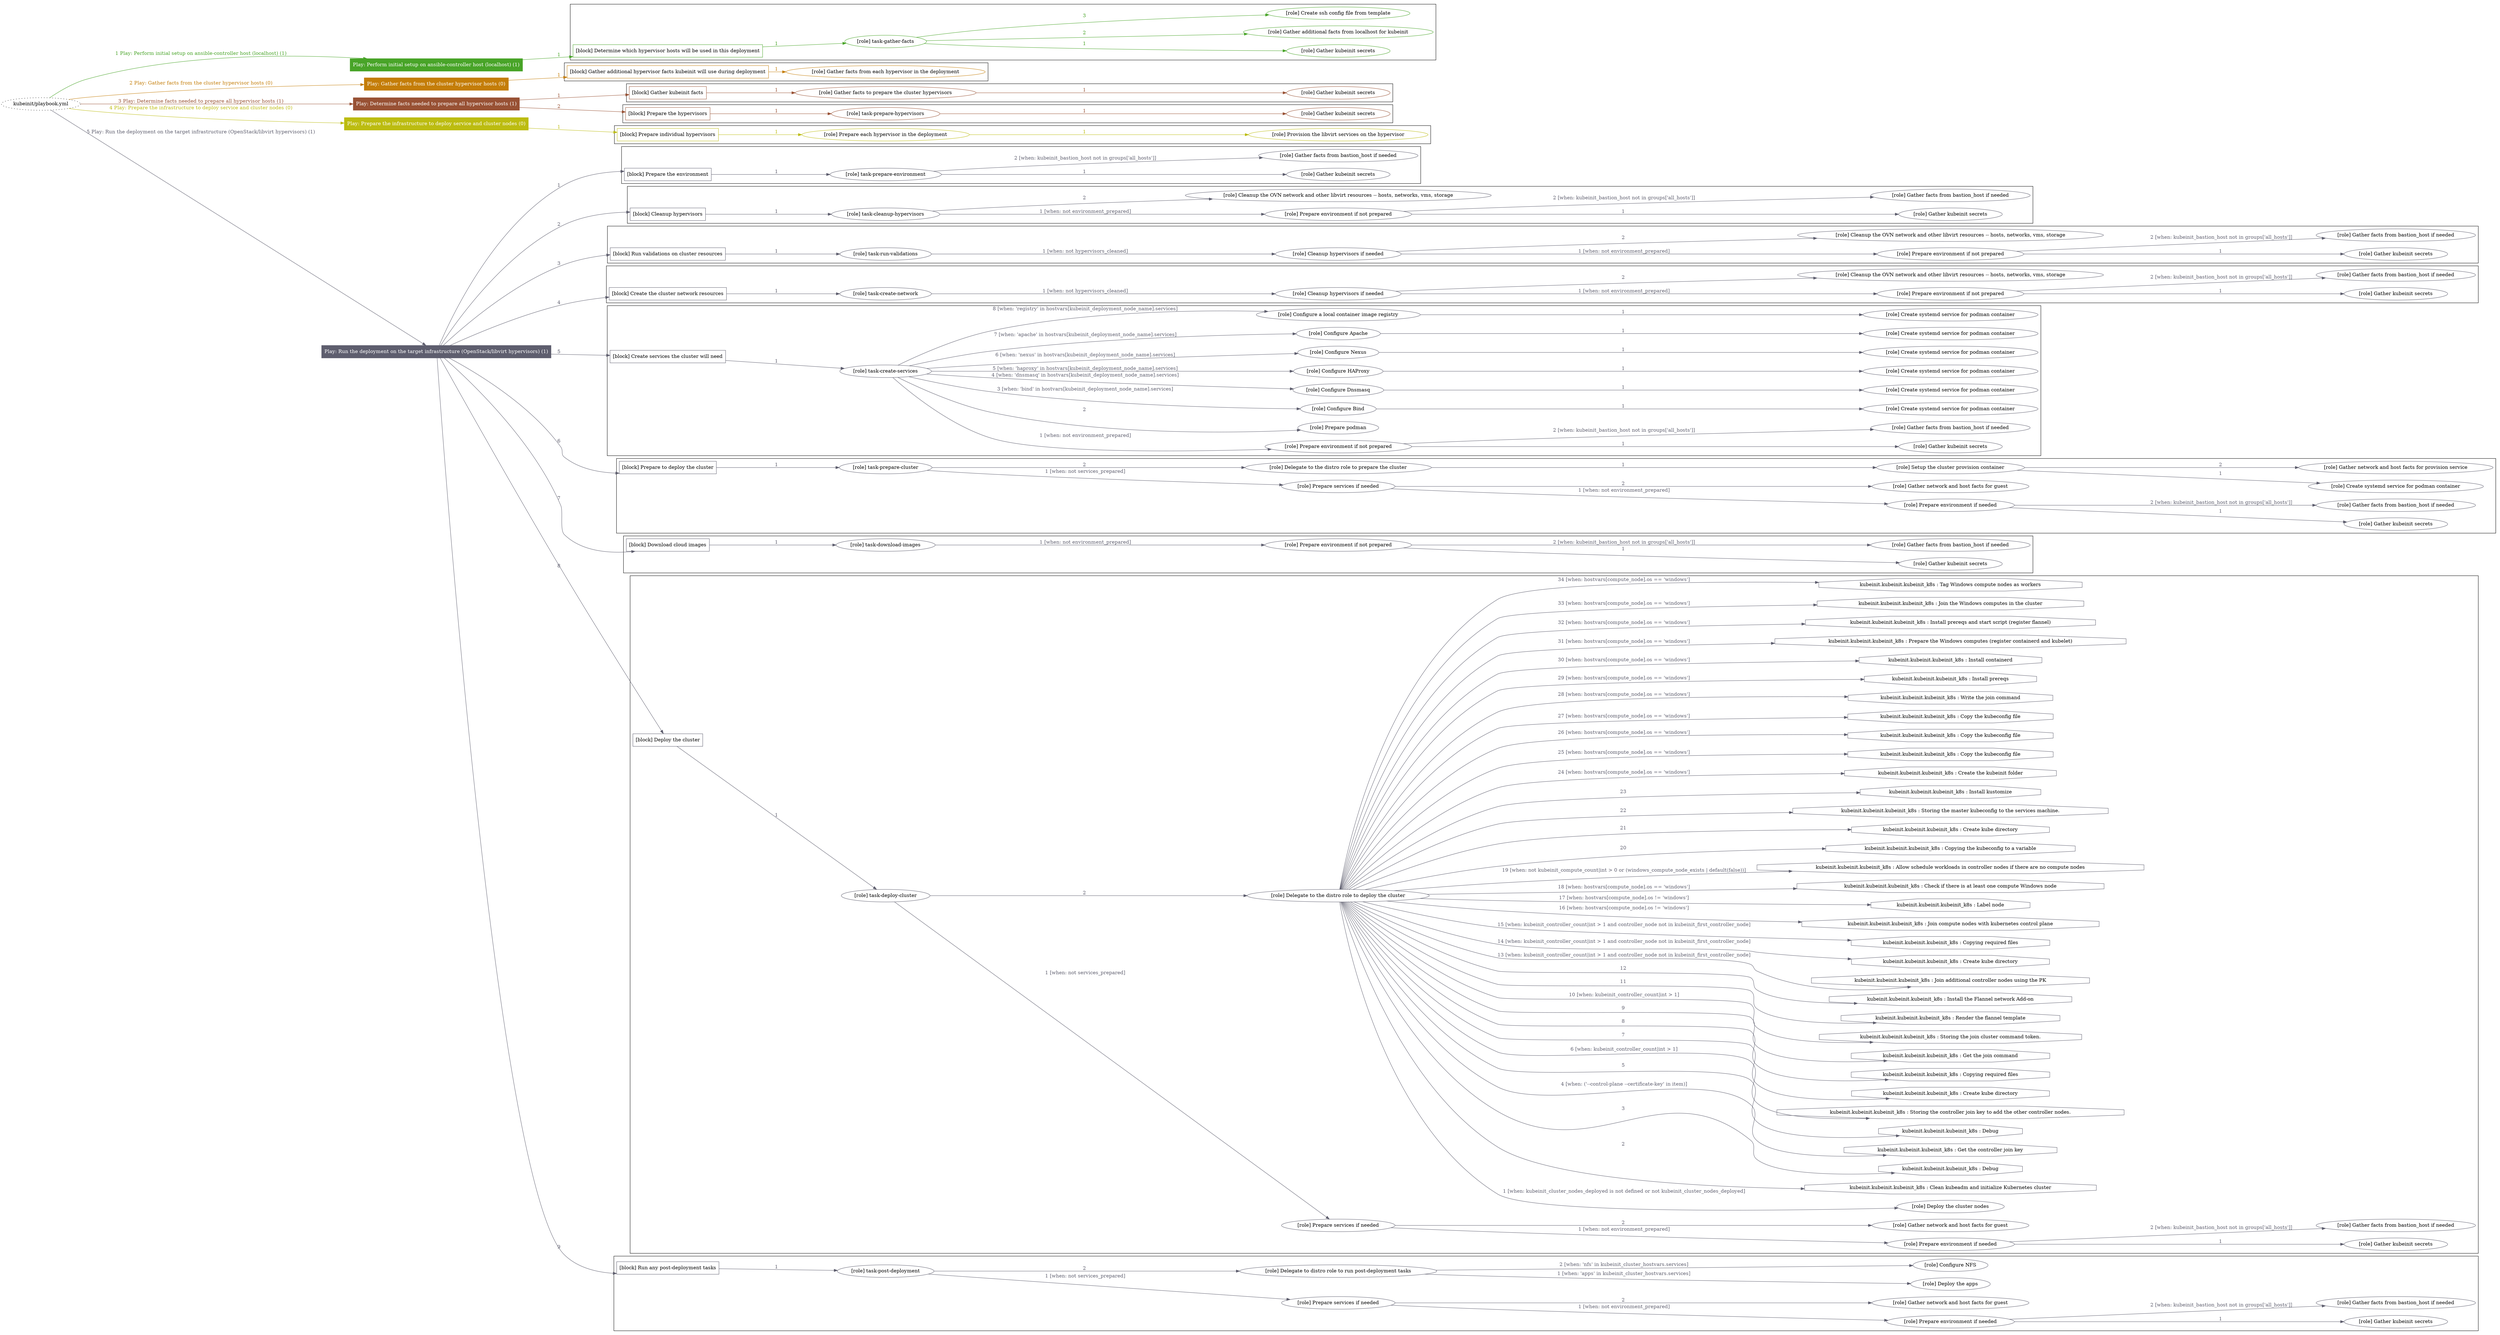 digraph {
	graph [concentrate=true ordering=in rankdir=LR ratio=fill]
	edge [esep=5 sep=10]
	"kubeinit/playbook.yml" [URL="/home/runner/work/kubeinit/kubeinit/kubeinit/playbook.yml" id=playbook_8e2717c2 style=dotted]
	"kubeinit/playbook.yml" -> play_525e0045 [label="1 Play: Perform initial setup on ansible-controller host (localhost) (1)" color="#48a428" fontcolor="#48a428" id=edge_play_525e0045 labeltooltip="1 Play: Perform initial setup on ansible-controller host (localhost) (1)" tooltip="1 Play: Perform initial setup on ansible-controller host (localhost) (1)"]
	subgraph "Play: Perform initial setup on ansible-controller host (localhost) (1)" {
		play_525e0045 [label="Play: Perform initial setup on ansible-controller host (localhost) (1)" URL="/home/runner/work/kubeinit/kubeinit/kubeinit/playbook.yml" color="#48a428" fontcolor="#ffffff" id=play_525e0045 shape=box style=filled tooltip=localhost]
		play_525e0045 -> block_521bede0 [label=1 color="#48a428" fontcolor="#48a428" id=edge_block_521bede0 labeltooltip=1 tooltip=1]
		subgraph cluster_block_521bede0 {
			block_521bede0 [label="[block] Determine which hypervisor hosts will be used in this deployment" URL="/home/runner/work/kubeinit/kubeinit/kubeinit/playbook.yml" color="#48a428" id=block_521bede0 labeltooltip="Determine which hypervisor hosts will be used in this deployment" shape=box tooltip="Determine which hypervisor hosts will be used in this deployment"]
			block_521bede0 -> role_4514aa18 [label="1 " color="#48a428" fontcolor="#48a428" id=edge_role_4514aa18 labeltooltip="1 " tooltip="1 "]
			subgraph "task-gather-facts" {
				role_4514aa18 [label="[role] task-gather-facts" URL="/home/runner/work/kubeinit/kubeinit/kubeinit/playbook.yml" color="#48a428" id=role_4514aa18 tooltip="task-gather-facts"]
				role_4514aa18 -> role_c06fdbfd [label="1 " color="#48a428" fontcolor="#48a428" id=edge_role_c06fdbfd labeltooltip="1 " tooltip="1 "]
				subgraph "Gather kubeinit secrets" {
					role_c06fdbfd [label="[role] Gather kubeinit secrets" URL="/home/runner/.ansible/collections/ansible_collections/kubeinit/kubeinit/roles/kubeinit_prepare/tasks/build_hypervisors_group.yml" color="#48a428" id=role_c06fdbfd tooltip="Gather kubeinit secrets"]
				}
				role_4514aa18 -> role_1a06b184 [label="2 " color="#48a428" fontcolor="#48a428" id=edge_role_1a06b184 labeltooltip="2 " tooltip="2 "]
				subgraph "Gather additional facts from localhost for kubeinit" {
					role_1a06b184 [label="[role] Gather additional facts from localhost for kubeinit" URL="/home/runner/.ansible/collections/ansible_collections/kubeinit/kubeinit/roles/kubeinit_prepare/tasks/build_hypervisors_group.yml" color="#48a428" id=role_1a06b184 tooltip="Gather additional facts from localhost for kubeinit"]
				}
				role_4514aa18 -> role_e16dc486 [label="3 " color="#48a428" fontcolor="#48a428" id=edge_role_e16dc486 labeltooltip="3 " tooltip="3 "]
				subgraph "Create ssh config file from template" {
					role_e16dc486 [label="[role] Create ssh config file from template" URL="/home/runner/.ansible/collections/ansible_collections/kubeinit/kubeinit/roles/kubeinit_prepare/tasks/build_hypervisors_group.yml" color="#48a428" id=role_e16dc486 tooltip="Create ssh config file from template"]
				}
			}
		}
	}
	"kubeinit/playbook.yml" -> play_81fccaa6 [label="2 Play: Gather facts from the cluster hypervisor hosts (0)" color="#c47d08" fontcolor="#c47d08" id=edge_play_81fccaa6 labeltooltip="2 Play: Gather facts from the cluster hypervisor hosts (0)" tooltip="2 Play: Gather facts from the cluster hypervisor hosts (0)"]
	subgraph "Play: Gather facts from the cluster hypervisor hosts (0)" {
		play_81fccaa6 [label="Play: Gather facts from the cluster hypervisor hosts (0)" URL="/home/runner/work/kubeinit/kubeinit/kubeinit/playbook.yml" color="#c47d08" fontcolor="#ffffff" id=play_81fccaa6 shape=box style=filled tooltip="Play: Gather facts from the cluster hypervisor hosts (0)"]
		play_81fccaa6 -> block_7547cf04 [label=1 color="#c47d08" fontcolor="#c47d08" id=edge_block_7547cf04 labeltooltip=1 tooltip=1]
		subgraph cluster_block_7547cf04 {
			block_7547cf04 [label="[block] Gather additional hypervisor facts kubeinit will use during deployment" URL="/home/runner/work/kubeinit/kubeinit/kubeinit/playbook.yml" color="#c47d08" id=block_7547cf04 labeltooltip="Gather additional hypervisor facts kubeinit will use during deployment" shape=box tooltip="Gather additional hypervisor facts kubeinit will use during deployment"]
			block_7547cf04 -> role_425e97d7 [label="1 " color="#c47d08" fontcolor="#c47d08" id=edge_role_425e97d7 labeltooltip="1 " tooltip="1 "]
			subgraph "Gather facts from each hypervisor in the deployment" {
				role_425e97d7 [label="[role] Gather facts from each hypervisor in the deployment" URL="/home/runner/work/kubeinit/kubeinit/kubeinit/playbook.yml" color="#c47d08" id=role_425e97d7 tooltip="Gather facts from each hypervisor in the deployment"]
			}
		}
	}
	"kubeinit/playbook.yml" -> play_6a627fd0 [label="3 Play: Determine facts needed to prepare all hypervisor hosts (1)" color="#985134" fontcolor="#985134" id=edge_play_6a627fd0 labeltooltip="3 Play: Determine facts needed to prepare all hypervisor hosts (1)" tooltip="3 Play: Determine facts needed to prepare all hypervisor hosts (1)"]
	subgraph "Play: Determine facts needed to prepare all hypervisor hosts (1)" {
		play_6a627fd0 [label="Play: Determine facts needed to prepare all hypervisor hosts (1)" URL="/home/runner/work/kubeinit/kubeinit/kubeinit/playbook.yml" color="#985134" fontcolor="#ffffff" id=play_6a627fd0 shape=box style=filled tooltip=localhost]
		play_6a627fd0 -> block_249e7d77 [label=1 color="#985134" fontcolor="#985134" id=edge_block_249e7d77 labeltooltip=1 tooltip=1]
		subgraph cluster_block_249e7d77 {
			block_249e7d77 [label="[block] Gather kubeinit facts" URL="/home/runner/work/kubeinit/kubeinit/kubeinit/playbook.yml" color="#985134" id=block_249e7d77 labeltooltip="Gather kubeinit facts" shape=box tooltip="Gather kubeinit facts"]
			block_249e7d77 -> role_9074062e [label="1 " color="#985134" fontcolor="#985134" id=edge_role_9074062e labeltooltip="1 " tooltip="1 "]
			subgraph "Gather facts to prepare the cluster hypervisors" {
				role_9074062e [label="[role] Gather facts to prepare the cluster hypervisors" URL="/home/runner/work/kubeinit/kubeinit/kubeinit/playbook.yml" color="#985134" id=role_9074062e tooltip="Gather facts to prepare the cluster hypervisors"]
				role_9074062e -> role_a7009702 [label="1 " color="#985134" fontcolor="#985134" id=edge_role_a7009702 labeltooltip="1 " tooltip="1 "]
				subgraph "Gather kubeinit secrets" {
					role_a7009702 [label="[role] Gather kubeinit secrets" URL="/home/runner/.ansible/collections/ansible_collections/kubeinit/kubeinit/roles/kubeinit_prepare/tasks/gather_kubeinit_facts.yml" color="#985134" id=role_a7009702 tooltip="Gather kubeinit secrets"]
				}
			}
		}
		play_6a627fd0 -> block_2eb24614 [label=2 color="#985134" fontcolor="#985134" id=edge_block_2eb24614 labeltooltip=2 tooltip=2]
		subgraph cluster_block_2eb24614 {
			block_2eb24614 [label="[block] Prepare the hypervisors" URL="/home/runner/work/kubeinit/kubeinit/kubeinit/playbook.yml" color="#985134" id=block_2eb24614 labeltooltip="Prepare the hypervisors" shape=box tooltip="Prepare the hypervisors"]
			block_2eb24614 -> role_6bdad730 [label="1 " color="#985134" fontcolor="#985134" id=edge_role_6bdad730 labeltooltip="1 " tooltip="1 "]
			subgraph "task-prepare-hypervisors" {
				role_6bdad730 [label="[role] task-prepare-hypervisors" URL="/home/runner/work/kubeinit/kubeinit/kubeinit/playbook.yml" color="#985134" id=role_6bdad730 tooltip="task-prepare-hypervisors"]
				role_6bdad730 -> role_44675d79 [label="1 " color="#985134" fontcolor="#985134" id=edge_role_44675d79 labeltooltip="1 " tooltip="1 "]
				subgraph "Gather kubeinit secrets" {
					role_44675d79 [label="[role] Gather kubeinit secrets" URL="/home/runner/.ansible/collections/ansible_collections/kubeinit/kubeinit/roles/kubeinit_prepare/tasks/gather_kubeinit_facts.yml" color="#985134" id=role_44675d79 tooltip="Gather kubeinit secrets"]
				}
			}
		}
	}
	"kubeinit/playbook.yml" -> play_b2914c17 [label="4 Play: Prepare the infrastructure to deploy service and cluster nodes (0)" color="#bcbc10" fontcolor="#bcbc10" id=edge_play_b2914c17 labeltooltip="4 Play: Prepare the infrastructure to deploy service and cluster nodes (0)" tooltip="4 Play: Prepare the infrastructure to deploy service and cluster nodes (0)"]
	subgraph "Play: Prepare the infrastructure to deploy service and cluster nodes (0)" {
		play_b2914c17 [label="Play: Prepare the infrastructure to deploy service and cluster nodes (0)" URL="/home/runner/work/kubeinit/kubeinit/kubeinit/playbook.yml" color="#bcbc10" fontcolor="#ffffff" id=play_b2914c17 shape=box style=filled tooltip="Play: Prepare the infrastructure to deploy service and cluster nodes (0)"]
		play_b2914c17 -> block_6d05343a [label=1 color="#bcbc10" fontcolor="#bcbc10" id=edge_block_6d05343a labeltooltip=1 tooltip=1]
		subgraph cluster_block_6d05343a {
			block_6d05343a [label="[block] Prepare individual hypervisors" URL="/home/runner/work/kubeinit/kubeinit/kubeinit/playbook.yml" color="#bcbc10" id=block_6d05343a labeltooltip="Prepare individual hypervisors" shape=box tooltip="Prepare individual hypervisors"]
			block_6d05343a -> role_ad5ce3fe [label="1 " color="#bcbc10" fontcolor="#bcbc10" id=edge_role_ad5ce3fe labeltooltip="1 " tooltip="1 "]
			subgraph "Prepare each hypervisor in the deployment" {
				role_ad5ce3fe [label="[role] Prepare each hypervisor in the deployment" URL="/home/runner/work/kubeinit/kubeinit/kubeinit/playbook.yml" color="#bcbc10" id=role_ad5ce3fe tooltip="Prepare each hypervisor in the deployment"]
				role_ad5ce3fe -> role_684eac1a [label="1 " color="#bcbc10" fontcolor="#bcbc10" id=edge_role_684eac1a labeltooltip="1 " tooltip="1 "]
				subgraph "Provision the libvirt services on the hypervisor" {
					role_684eac1a [label="[role] Provision the libvirt services on the hypervisor" URL="/home/runner/.ansible/collections/ansible_collections/kubeinit/kubeinit/roles/kubeinit_prepare/tasks/prepare_hypervisor.yml" color="#bcbc10" id=role_684eac1a tooltip="Provision the libvirt services on the hypervisor"]
				}
			}
		}
	}
	"kubeinit/playbook.yml" -> play_4470c548 [label="5 Play: Run the deployment on the target infrastructure (OpenStack/libvirt hypervisors) (1)" color="#5e5e6e" fontcolor="#5e5e6e" id=edge_play_4470c548 labeltooltip="5 Play: Run the deployment on the target infrastructure (OpenStack/libvirt hypervisors) (1)" tooltip="5 Play: Run the deployment on the target infrastructure (OpenStack/libvirt hypervisors) (1)"]
	subgraph "Play: Run the deployment on the target infrastructure (OpenStack/libvirt hypervisors) (1)" {
		play_4470c548 [label="Play: Run the deployment on the target infrastructure (OpenStack/libvirt hypervisors) (1)" URL="/home/runner/work/kubeinit/kubeinit/kubeinit/playbook.yml" color="#5e5e6e" fontcolor="#ffffff" id=play_4470c548 shape=box style=filled tooltip=localhost]
		play_4470c548 -> block_48fe73a7 [label=1 color="#5e5e6e" fontcolor="#5e5e6e" id=edge_block_48fe73a7 labeltooltip=1 tooltip=1]
		subgraph cluster_block_48fe73a7 {
			block_48fe73a7 [label="[block] Prepare the environment" URL="/home/runner/work/kubeinit/kubeinit/kubeinit/playbook.yml" color="#5e5e6e" id=block_48fe73a7 labeltooltip="Prepare the environment" shape=box tooltip="Prepare the environment"]
			block_48fe73a7 -> role_00327945 [label="1 " color="#5e5e6e" fontcolor="#5e5e6e" id=edge_role_00327945 labeltooltip="1 " tooltip="1 "]
			subgraph "task-prepare-environment" {
				role_00327945 [label="[role] task-prepare-environment" URL="/home/runner/work/kubeinit/kubeinit/kubeinit/playbook.yml" color="#5e5e6e" id=role_00327945 tooltip="task-prepare-environment"]
				role_00327945 -> role_adddc3ca [label="1 " color="#5e5e6e" fontcolor="#5e5e6e" id=edge_role_adddc3ca labeltooltip="1 " tooltip="1 "]
				subgraph "Gather kubeinit secrets" {
					role_adddc3ca [label="[role] Gather kubeinit secrets" URL="/home/runner/.ansible/collections/ansible_collections/kubeinit/kubeinit/roles/kubeinit_prepare/tasks/gather_kubeinit_facts.yml" color="#5e5e6e" id=role_adddc3ca tooltip="Gather kubeinit secrets"]
				}
				role_00327945 -> role_7b3d3d52 [label="2 [when: kubeinit_bastion_host not in groups['all_hosts']]" color="#5e5e6e" fontcolor="#5e5e6e" id=edge_role_7b3d3d52 labeltooltip="2 [when: kubeinit_bastion_host not in groups['all_hosts']]" tooltip="2 [when: kubeinit_bastion_host not in groups['all_hosts']]"]
				subgraph "Gather facts from bastion_host if needed" {
					role_7b3d3d52 [label="[role] Gather facts from bastion_host if needed" URL="/home/runner/.ansible/collections/ansible_collections/kubeinit/kubeinit/roles/kubeinit_prepare/tasks/main.yml" color="#5e5e6e" id=role_7b3d3d52 tooltip="Gather facts from bastion_host if needed"]
				}
			}
		}
		play_4470c548 -> block_efe71b59 [label=2 color="#5e5e6e" fontcolor="#5e5e6e" id=edge_block_efe71b59 labeltooltip=2 tooltip=2]
		subgraph cluster_block_efe71b59 {
			block_efe71b59 [label="[block] Cleanup hypervisors" URL="/home/runner/work/kubeinit/kubeinit/kubeinit/playbook.yml" color="#5e5e6e" id=block_efe71b59 labeltooltip="Cleanup hypervisors" shape=box tooltip="Cleanup hypervisors"]
			block_efe71b59 -> role_228e6900 [label="1 " color="#5e5e6e" fontcolor="#5e5e6e" id=edge_role_228e6900 labeltooltip="1 " tooltip="1 "]
			subgraph "task-cleanup-hypervisors" {
				role_228e6900 [label="[role] task-cleanup-hypervisors" URL="/home/runner/work/kubeinit/kubeinit/kubeinit/playbook.yml" color="#5e5e6e" id=role_228e6900 tooltip="task-cleanup-hypervisors"]
				role_228e6900 -> role_4682e8ec [label="1 [when: not environment_prepared]" color="#5e5e6e" fontcolor="#5e5e6e" id=edge_role_4682e8ec labeltooltip="1 [when: not environment_prepared]" tooltip="1 [when: not environment_prepared]"]
				subgraph "Prepare environment if not prepared" {
					role_4682e8ec [label="[role] Prepare environment if not prepared" URL="/home/runner/.ansible/collections/ansible_collections/kubeinit/kubeinit/roles/kubeinit_libvirt/tasks/cleanup_hypervisors.yml" color="#5e5e6e" id=role_4682e8ec tooltip="Prepare environment if not prepared"]
					role_4682e8ec -> role_1fb27832 [label="1 " color="#5e5e6e" fontcolor="#5e5e6e" id=edge_role_1fb27832 labeltooltip="1 " tooltip="1 "]
					subgraph "Gather kubeinit secrets" {
						role_1fb27832 [label="[role] Gather kubeinit secrets" URL="/home/runner/.ansible/collections/ansible_collections/kubeinit/kubeinit/roles/kubeinit_prepare/tasks/gather_kubeinit_facts.yml" color="#5e5e6e" id=role_1fb27832 tooltip="Gather kubeinit secrets"]
					}
					role_4682e8ec -> role_14c77337 [label="2 [when: kubeinit_bastion_host not in groups['all_hosts']]" color="#5e5e6e" fontcolor="#5e5e6e" id=edge_role_14c77337 labeltooltip="2 [when: kubeinit_bastion_host not in groups['all_hosts']]" tooltip="2 [when: kubeinit_bastion_host not in groups['all_hosts']]"]
					subgraph "Gather facts from bastion_host if needed" {
						role_14c77337 [label="[role] Gather facts from bastion_host if needed" URL="/home/runner/.ansible/collections/ansible_collections/kubeinit/kubeinit/roles/kubeinit_prepare/tasks/main.yml" color="#5e5e6e" id=role_14c77337 tooltip="Gather facts from bastion_host if needed"]
					}
				}
				role_228e6900 -> role_c208493e [label="2 " color="#5e5e6e" fontcolor="#5e5e6e" id=edge_role_c208493e labeltooltip="2 " tooltip="2 "]
				subgraph "Cleanup the OVN network and other libvirt resources -- hosts, networks, vms, storage" {
					role_c208493e [label="[role] Cleanup the OVN network and other libvirt resources -- hosts, networks, vms, storage" URL="/home/runner/.ansible/collections/ansible_collections/kubeinit/kubeinit/roles/kubeinit_libvirt/tasks/cleanup_hypervisors.yml" color="#5e5e6e" id=role_c208493e tooltip="Cleanup the OVN network and other libvirt resources -- hosts, networks, vms, storage"]
				}
			}
		}
		play_4470c548 -> block_91b935d6 [label=3 color="#5e5e6e" fontcolor="#5e5e6e" id=edge_block_91b935d6 labeltooltip=3 tooltip=3]
		subgraph cluster_block_91b935d6 {
			block_91b935d6 [label="[block] Run validations on cluster resources" URL="/home/runner/work/kubeinit/kubeinit/kubeinit/playbook.yml" color="#5e5e6e" id=block_91b935d6 labeltooltip="Run validations on cluster resources" shape=box tooltip="Run validations on cluster resources"]
			block_91b935d6 -> role_32568a66 [label="1 " color="#5e5e6e" fontcolor="#5e5e6e" id=edge_role_32568a66 labeltooltip="1 " tooltip="1 "]
			subgraph "task-run-validations" {
				role_32568a66 [label="[role] task-run-validations" URL="/home/runner/work/kubeinit/kubeinit/kubeinit/playbook.yml" color="#5e5e6e" id=role_32568a66 tooltip="task-run-validations"]
				role_32568a66 -> role_273291f9 [label="1 [when: not hypervisors_cleaned]" color="#5e5e6e" fontcolor="#5e5e6e" id=edge_role_273291f9 labeltooltip="1 [when: not hypervisors_cleaned]" tooltip="1 [when: not hypervisors_cleaned]"]
				subgraph "Cleanup hypervisors if needed" {
					role_273291f9 [label="[role] Cleanup hypervisors if needed" URL="/home/runner/.ansible/collections/ansible_collections/kubeinit/kubeinit/roles/kubeinit_validations/tasks/main.yml" color="#5e5e6e" id=role_273291f9 tooltip="Cleanup hypervisors if needed"]
					role_273291f9 -> role_6731cbdb [label="1 [when: not environment_prepared]" color="#5e5e6e" fontcolor="#5e5e6e" id=edge_role_6731cbdb labeltooltip="1 [when: not environment_prepared]" tooltip="1 [when: not environment_prepared]"]
					subgraph "Prepare environment if not prepared" {
						role_6731cbdb [label="[role] Prepare environment if not prepared" URL="/home/runner/.ansible/collections/ansible_collections/kubeinit/kubeinit/roles/kubeinit_libvirt/tasks/cleanup_hypervisors.yml" color="#5e5e6e" id=role_6731cbdb tooltip="Prepare environment if not prepared"]
						role_6731cbdb -> role_244a9c5b [label="1 " color="#5e5e6e" fontcolor="#5e5e6e" id=edge_role_244a9c5b labeltooltip="1 " tooltip="1 "]
						subgraph "Gather kubeinit secrets" {
							role_244a9c5b [label="[role] Gather kubeinit secrets" URL="/home/runner/.ansible/collections/ansible_collections/kubeinit/kubeinit/roles/kubeinit_prepare/tasks/gather_kubeinit_facts.yml" color="#5e5e6e" id=role_244a9c5b tooltip="Gather kubeinit secrets"]
						}
						role_6731cbdb -> role_6bac71a7 [label="2 [when: kubeinit_bastion_host not in groups['all_hosts']]" color="#5e5e6e" fontcolor="#5e5e6e" id=edge_role_6bac71a7 labeltooltip="2 [when: kubeinit_bastion_host not in groups['all_hosts']]" tooltip="2 [when: kubeinit_bastion_host not in groups['all_hosts']]"]
						subgraph "Gather facts from bastion_host if needed" {
							role_6bac71a7 [label="[role] Gather facts from bastion_host if needed" URL="/home/runner/.ansible/collections/ansible_collections/kubeinit/kubeinit/roles/kubeinit_prepare/tasks/main.yml" color="#5e5e6e" id=role_6bac71a7 tooltip="Gather facts from bastion_host if needed"]
						}
					}
					role_273291f9 -> role_403bb93c [label="2 " color="#5e5e6e" fontcolor="#5e5e6e" id=edge_role_403bb93c labeltooltip="2 " tooltip="2 "]
					subgraph "Cleanup the OVN network and other libvirt resources -- hosts, networks, vms, storage" {
						role_403bb93c [label="[role] Cleanup the OVN network and other libvirt resources -- hosts, networks, vms, storage" URL="/home/runner/.ansible/collections/ansible_collections/kubeinit/kubeinit/roles/kubeinit_libvirt/tasks/cleanup_hypervisors.yml" color="#5e5e6e" id=role_403bb93c tooltip="Cleanup the OVN network and other libvirt resources -- hosts, networks, vms, storage"]
					}
				}
			}
		}
		play_4470c548 -> block_70908e75 [label=4 color="#5e5e6e" fontcolor="#5e5e6e" id=edge_block_70908e75 labeltooltip=4 tooltip=4]
		subgraph cluster_block_70908e75 {
			block_70908e75 [label="[block] Create the cluster network resources" URL="/home/runner/work/kubeinit/kubeinit/kubeinit/playbook.yml" color="#5e5e6e" id=block_70908e75 labeltooltip="Create the cluster network resources" shape=box tooltip="Create the cluster network resources"]
			block_70908e75 -> role_f4c4105b [label="1 " color="#5e5e6e" fontcolor="#5e5e6e" id=edge_role_f4c4105b labeltooltip="1 " tooltip="1 "]
			subgraph "task-create-network" {
				role_f4c4105b [label="[role] task-create-network" URL="/home/runner/work/kubeinit/kubeinit/kubeinit/playbook.yml" color="#5e5e6e" id=role_f4c4105b tooltip="task-create-network"]
				role_f4c4105b -> role_e27a42ae [label="1 [when: not hypervisors_cleaned]" color="#5e5e6e" fontcolor="#5e5e6e" id=edge_role_e27a42ae labeltooltip="1 [when: not hypervisors_cleaned]" tooltip="1 [when: not hypervisors_cleaned]"]
				subgraph "Cleanup hypervisors if needed" {
					role_e27a42ae [label="[role] Cleanup hypervisors if needed" URL="/home/runner/.ansible/collections/ansible_collections/kubeinit/kubeinit/roles/kubeinit_libvirt/tasks/create_network.yml" color="#5e5e6e" id=role_e27a42ae tooltip="Cleanup hypervisors if needed"]
					role_e27a42ae -> role_9f397465 [label="1 [when: not environment_prepared]" color="#5e5e6e" fontcolor="#5e5e6e" id=edge_role_9f397465 labeltooltip="1 [when: not environment_prepared]" tooltip="1 [when: not environment_prepared]"]
					subgraph "Prepare environment if not prepared" {
						role_9f397465 [label="[role] Prepare environment if not prepared" URL="/home/runner/.ansible/collections/ansible_collections/kubeinit/kubeinit/roles/kubeinit_libvirt/tasks/cleanup_hypervisors.yml" color="#5e5e6e" id=role_9f397465 tooltip="Prepare environment if not prepared"]
						role_9f397465 -> role_53ee86e9 [label="1 " color="#5e5e6e" fontcolor="#5e5e6e" id=edge_role_53ee86e9 labeltooltip="1 " tooltip="1 "]
						subgraph "Gather kubeinit secrets" {
							role_53ee86e9 [label="[role] Gather kubeinit secrets" URL="/home/runner/.ansible/collections/ansible_collections/kubeinit/kubeinit/roles/kubeinit_prepare/tasks/gather_kubeinit_facts.yml" color="#5e5e6e" id=role_53ee86e9 tooltip="Gather kubeinit secrets"]
						}
						role_9f397465 -> role_6c85ad7b [label="2 [when: kubeinit_bastion_host not in groups['all_hosts']]" color="#5e5e6e" fontcolor="#5e5e6e" id=edge_role_6c85ad7b labeltooltip="2 [when: kubeinit_bastion_host not in groups['all_hosts']]" tooltip="2 [when: kubeinit_bastion_host not in groups['all_hosts']]"]
						subgraph "Gather facts from bastion_host if needed" {
							role_6c85ad7b [label="[role] Gather facts from bastion_host if needed" URL="/home/runner/.ansible/collections/ansible_collections/kubeinit/kubeinit/roles/kubeinit_prepare/tasks/main.yml" color="#5e5e6e" id=role_6c85ad7b tooltip="Gather facts from bastion_host if needed"]
						}
					}
					role_e27a42ae -> role_7b4e6f11 [label="2 " color="#5e5e6e" fontcolor="#5e5e6e" id=edge_role_7b4e6f11 labeltooltip="2 " tooltip="2 "]
					subgraph "Cleanup the OVN network and other libvirt resources -- hosts, networks, vms, storage" {
						role_7b4e6f11 [label="[role] Cleanup the OVN network and other libvirt resources -- hosts, networks, vms, storage" URL="/home/runner/.ansible/collections/ansible_collections/kubeinit/kubeinit/roles/kubeinit_libvirt/tasks/cleanup_hypervisors.yml" color="#5e5e6e" id=role_7b4e6f11 tooltip="Cleanup the OVN network and other libvirt resources -- hosts, networks, vms, storage"]
					}
				}
			}
		}
		play_4470c548 -> block_0b7970c3 [label=5 color="#5e5e6e" fontcolor="#5e5e6e" id=edge_block_0b7970c3 labeltooltip=5 tooltip=5]
		subgraph cluster_block_0b7970c3 {
			block_0b7970c3 [label="[block] Create services the cluster will need" URL="/home/runner/work/kubeinit/kubeinit/kubeinit/playbook.yml" color="#5e5e6e" id=block_0b7970c3 labeltooltip="Create services the cluster will need" shape=box tooltip="Create services the cluster will need"]
			block_0b7970c3 -> role_d93b5405 [label="1 " color="#5e5e6e" fontcolor="#5e5e6e" id=edge_role_d93b5405 labeltooltip="1 " tooltip="1 "]
			subgraph "task-create-services" {
				role_d93b5405 [label="[role] task-create-services" URL="/home/runner/work/kubeinit/kubeinit/kubeinit/playbook.yml" color="#5e5e6e" id=role_d93b5405 tooltip="task-create-services"]
				role_d93b5405 -> role_8c3f2a0b [label="1 [when: not environment_prepared]" color="#5e5e6e" fontcolor="#5e5e6e" id=edge_role_8c3f2a0b labeltooltip="1 [when: not environment_prepared]" tooltip="1 [when: not environment_prepared]"]
				subgraph "Prepare environment if not prepared" {
					role_8c3f2a0b [label="[role] Prepare environment if not prepared" URL="/home/runner/.ansible/collections/ansible_collections/kubeinit/kubeinit/roles/kubeinit_services/tasks/main.yml" color="#5e5e6e" id=role_8c3f2a0b tooltip="Prepare environment if not prepared"]
					role_8c3f2a0b -> role_6addf21e [label="1 " color="#5e5e6e" fontcolor="#5e5e6e" id=edge_role_6addf21e labeltooltip="1 " tooltip="1 "]
					subgraph "Gather kubeinit secrets" {
						role_6addf21e [label="[role] Gather kubeinit secrets" URL="/home/runner/.ansible/collections/ansible_collections/kubeinit/kubeinit/roles/kubeinit_prepare/tasks/gather_kubeinit_facts.yml" color="#5e5e6e" id=role_6addf21e tooltip="Gather kubeinit secrets"]
					}
					role_8c3f2a0b -> role_ba2bbaf9 [label="2 [when: kubeinit_bastion_host not in groups['all_hosts']]" color="#5e5e6e" fontcolor="#5e5e6e" id=edge_role_ba2bbaf9 labeltooltip="2 [when: kubeinit_bastion_host not in groups['all_hosts']]" tooltip="2 [when: kubeinit_bastion_host not in groups['all_hosts']]"]
					subgraph "Gather facts from bastion_host if needed" {
						role_ba2bbaf9 [label="[role] Gather facts from bastion_host if needed" URL="/home/runner/.ansible/collections/ansible_collections/kubeinit/kubeinit/roles/kubeinit_prepare/tasks/main.yml" color="#5e5e6e" id=role_ba2bbaf9 tooltip="Gather facts from bastion_host if needed"]
					}
				}
				role_d93b5405 -> role_a2601da3 [label="2 " color="#5e5e6e" fontcolor="#5e5e6e" id=edge_role_a2601da3 labeltooltip="2 " tooltip="2 "]
				subgraph "Prepare podman" {
					role_a2601da3 [label="[role] Prepare podman" URL="/home/runner/.ansible/collections/ansible_collections/kubeinit/kubeinit/roles/kubeinit_services/tasks/00_create_service_pod.yml" color="#5e5e6e" id=role_a2601da3 tooltip="Prepare podman"]
				}
				role_d93b5405 -> role_0a3a245e [label="3 [when: 'bind' in hostvars[kubeinit_deployment_node_name].services]" color="#5e5e6e" fontcolor="#5e5e6e" id=edge_role_0a3a245e labeltooltip="3 [when: 'bind' in hostvars[kubeinit_deployment_node_name].services]" tooltip="3 [when: 'bind' in hostvars[kubeinit_deployment_node_name].services]"]
				subgraph "Configure Bind" {
					role_0a3a245e [label="[role] Configure Bind" URL="/home/runner/.ansible/collections/ansible_collections/kubeinit/kubeinit/roles/kubeinit_services/tasks/start_services_containers.yml" color="#5e5e6e" id=role_0a3a245e tooltip="Configure Bind"]
					role_0a3a245e -> role_d6fdc94c [label="1 " color="#5e5e6e" fontcolor="#5e5e6e" id=edge_role_d6fdc94c labeltooltip="1 " tooltip="1 "]
					subgraph "Create systemd service for podman container" {
						role_d6fdc94c [label="[role] Create systemd service for podman container" URL="/home/runner/.ansible/collections/ansible_collections/kubeinit/kubeinit/roles/kubeinit_bind/tasks/main.yml" color="#5e5e6e" id=role_d6fdc94c tooltip="Create systemd service for podman container"]
					}
				}
				role_d93b5405 -> role_a4088c91 [label="4 [when: 'dnsmasq' in hostvars[kubeinit_deployment_node_name].services]" color="#5e5e6e" fontcolor="#5e5e6e" id=edge_role_a4088c91 labeltooltip="4 [when: 'dnsmasq' in hostvars[kubeinit_deployment_node_name].services]" tooltip="4 [when: 'dnsmasq' in hostvars[kubeinit_deployment_node_name].services]"]
				subgraph "Configure Dnsmasq" {
					role_a4088c91 [label="[role] Configure Dnsmasq" URL="/home/runner/.ansible/collections/ansible_collections/kubeinit/kubeinit/roles/kubeinit_services/tasks/start_services_containers.yml" color="#5e5e6e" id=role_a4088c91 tooltip="Configure Dnsmasq"]
					role_a4088c91 -> role_a6c76f4c [label="1 " color="#5e5e6e" fontcolor="#5e5e6e" id=edge_role_a6c76f4c labeltooltip="1 " tooltip="1 "]
					subgraph "Create systemd service for podman container" {
						role_a6c76f4c [label="[role] Create systemd service for podman container" URL="/home/runner/.ansible/collections/ansible_collections/kubeinit/kubeinit/roles/kubeinit_dnsmasq/tasks/main.yml" color="#5e5e6e" id=role_a6c76f4c tooltip="Create systemd service for podman container"]
					}
				}
				role_d93b5405 -> role_5b40d7a5 [label="5 [when: 'haproxy' in hostvars[kubeinit_deployment_node_name].services]" color="#5e5e6e" fontcolor="#5e5e6e" id=edge_role_5b40d7a5 labeltooltip="5 [when: 'haproxy' in hostvars[kubeinit_deployment_node_name].services]" tooltip="5 [when: 'haproxy' in hostvars[kubeinit_deployment_node_name].services]"]
				subgraph "Configure HAProxy" {
					role_5b40d7a5 [label="[role] Configure HAProxy" URL="/home/runner/.ansible/collections/ansible_collections/kubeinit/kubeinit/roles/kubeinit_services/tasks/start_services_containers.yml" color="#5e5e6e" id=role_5b40d7a5 tooltip="Configure HAProxy"]
					role_5b40d7a5 -> role_353a7ff7 [label="1 " color="#5e5e6e" fontcolor="#5e5e6e" id=edge_role_353a7ff7 labeltooltip="1 " tooltip="1 "]
					subgraph "Create systemd service for podman container" {
						role_353a7ff7 [label="[role] Create systemd service for podman container" URL="/home/runner/.ansible/collections/ansible_collections/kubeinit/kubeinit/roles/kubeinit_haproxy/tasks/main.yml" color="#5e5e6e" id=role_353a7ff7 tooltip="Create systemd service for podman container"]
					}
				}
				role_d93b5405 -> role_b2fb520a [label="6 [when: 'nexus' in hostvars[kubeinit_deployment_node_name].services]" color="#5e5e6e" fontcolor="#5e5e6e" id=edge_role_b2fb520a labeltooltip="6 [when: 'nexus' in hostvars[kubeinit_deployment_node_name].services]" tooltip="6 [when: 'nexus' in hostvars[kubeinit_deployment_node_name].services]"]
				subgraph "Configure Nexus" {
					role_b2fb520a [label="[role] Configure Nexus" URL="/home/runner/.ansible/collections/ansible_collections/kubeinit/kubeinit/roles/kubeinit_services/tasks/start_services_containers.yml" color="#5e5e6e" id=role_b2fb520a tooltip="Configure Nexus"]
					role_b2fb520a -> role_6bb32703 [label="1 " color="#5e5e6e" fontcolor="#5e5e6e" id=edge_role_6bb32703 labeltooltip="1 " tooltip="1 "]
					subgraph "Create systemd service for podman container" {
						role_6bb32703 [label="[role] Create systemd service for podman container" URL="/home/runner/.ansible/collections/ansible_collections/kubeinit/kubeinit/roles/kubeinit_nexus/tasks/main.yml" color="#5e5e6e" id=role_6bb32703 tooltip="Create systemd service for podman container"]
					}
				}
				role_d93b5405 -> role_640591df [label="7 [when: 'apache' in hostvars[kubeinit_deployment_node_name].services]" color="#5e5e6e" fontcolor="#5e5e6e" id=edge_role_640591df labeltooltip="7 [when: 'apache' in hostvars[kubeinit_deployment_node_name].services]" tooltip="7 [when: 'apache' in hostvars[kubeinit_deployment_node_name].services]"]
				subgraph "Configure Apache" {
					role_640591df [label="[role] Configure Apache" URL="/home/runner/.ansible/collections/ansible_collections/kubeinit/kubeinit/roles/kubeinit_services/tasks/start_services_containers.yml" color="#5e5e6e" id=role_640591df tooltip="Configure Apache"]
					role_640591df -> role_e38baf1a [label="1 " color="#5e5e6e" fontcolor="#5e5e6e" id=edge_role_e38baf1a labeltooltip="1 " tooltip="1 "]
					subgraph "Create systemd service for podman container" {
						role_e38baf1a [label="[role] Create systemd service for podman container" URL="/home/runner/.ansible/collections/ansible_collections/kubeinit/kubeinit/roles/kubeinit_apache/tasks/main.yml" color="#5e5e6e" id=role_e38baf1a tooltip="Create systemd service for podman container"]
					}
				}
				role_d93b5405 -> role_b578dbaf [label="8 [when: 'registry' in hostvars[kubeinit_deployment_node_name].services]" color="#5e5e6e" fontcolor="#5e5e6e" id=edge_role_b578dbaf labeltooltip="8 [when: 'registry' in hostvars[kubeinit_deployment_node_name].services]" tooltip="8 [when: 'registry' in hostvars[kubeinit_deployment_node_name].services]"]
				subgraph "Configure a local container image registry" {
					role_b578dbaf [label="[role] Configure a local container image registry" URL="/home/runner/.ansible/collections/ansible_collections/kubeinit/kubeinit/roles/kubeinit_services/tasks/start_services_containers.yml" color="#5e5e6e" id=role_b578dbaf tooltip="Configure a local container image registry"]
					role_b578dbaf -> role_42a31c94 [label="1 " color="#5e5e6e" fontcolor="#5e5e6e" id=edge_role_42a31c94 labeltooltip="1 " tooltip="1 "]
					subgraph "Create systemd service for podman container" {
						role_42a31c94 [label="[role] Create systemd service for podman container" URL="/home/runner/.ansible/collections/ansible_collections/kubeinit/kubeinit/roles/kubeinit_registry/tasks/main.yml" color="#5e5e6e" id=role_42a31c94 tooltip="Create systemd service for podman container"]
					}
				}
			}
		}
		play_4470c548 -> block_6baae99e [label=6 color="#5e5e6e" fontcolor="#5e5e6e" id=edge_block_6baae99e labeltooltip=6 tooltip=6]
		subgraph cluster_block_6baae99e {
			block_6baae99e [label="[block] Prepare to deploy the cluster" URL="/home/runner/work/kubeinit/kubeinit/kubeinit/playbook.yml" color="#5e5e6e" id=block_6baae99e labeltooltip="Prepare to deploy the cluster" shape=box tooltip="Prepare to deploy the cluster"]
			block_6baae99e -> role_cc0a6bc2 [label="1 " color="#5e5e6e" fontcolor="#5e5e6e" id=edge_role_cc0a6bc2 labeltooltip="1 " tooltip="1 "]
			subgraph "task-prepare-cluster" {
				role_cc0a6bc2 [label="[role] task-prepare-cluster" URL="/home/runner/work/kubeinit/kubeinit/kubeinit/playbook.yml" color="#5e5e6e" id=role_cc0a6bc2 tooltip="task-prepare-cluster"]
				role_cc0a6bc2 -> role_ee947277 [label="1 [when: not services_prepared]" color="#5e5e6e" fontcolor="#5e5e6e" id=edge_role_ee947277 labeltooltip="1 [when: not services_prepared]" tooltip="1 [when: not services_prepared]"]
				subgraph "Prepare services if needed" {
					role_ee947277 [label="[role] Prepare services if needed" URL="/home/runner/.ansible/collections/ansible_collections/kubeinit/kubeinit/roles/kubeinit_prepare/tasks/prepare_cluster.yml" color="#5e5e6e" id=role_ee947277 tooltip="Prepare services if needed"]
					role_ee947277 -> role_7bd54c64 [label="1 [when: not environment_prepared]" color="#5e5e6e" fontcolor="#5e5e6e" id=edge_role_7bd54c64 labeltooltip="1 [when: not environment_prepared]" tooltip="1 [when: not environment_prepared]"]
					subgraph "Prepare environment if needed" {
						role_7bd54c64 [label="[role] Prepare environment if needed" URL="/home/runner/.ansible/collections/ansible_collections/kubeinit/kubeinit/roles/kubeinit_services/tasks/prepare_services.yml" color="#5e5e6e" id=role_7bd54c64 tooltip="Prepare environment if needed"]
						role_7bd54c64 -> role_8e3ad24a [label="1 " color="#5e5e6e" fontcolor="#5e5e6e" id=edge_role_8e3ad24a labeltooltip="1 " tooltip="1 "]
						subgraph "Gather kubeinit secrets" {
							role_8e3ad24a [label="[role] Gather kubeinit secrets" URL="/home/runner/.ansible/collections/ansible_collections/kubeinit/kubeinit/roles/kubeinit_prepare/tasks/gather_kubeinit_facts.yml" color="#5e5e6e" id=role_8e3ad24a tooltip="Gather kubeinit secrets"]
						}
						role_7bd54c64 -> role_d28cc5ee [label="2 [when: kubeinit_bastion_host not in groups['all_hosts']]" color="#5e5e6e" fontcolor="#5e5e6e" id=edge_role_d28cc5ee labeltooltip="2 [when: kubeinit_bastion_host not in groups['all_hosts']]" tooltip="2 [when: kubeinit_bastion_host not in groups['all_hosts']]"]
						subgraph "Gather facts from bastion_host if needed" {
							role_d28cc5ee [label="[role] Gather facts from bastion_host if needed" URL="/home/runner/.ansible/collections/ansible_collections/kubeinit/kubeinit/roles/kubeinit_prepare/tasks/main.yml" color="#5e5e6e" id=role_d28cc5ee tooltip="Gather facts from bastion_host if needed"]
						}
					}
					role_ee947277 -> role_d1ce0507 [label="2 " color="#5e5e6e" fontcolor="#5e5e6e" id=edge_role_d1ce0507 labeltooltip="2 " tooltip="2 "]
					subgraph "Gather network and host facts for guest" {
						role_d1ce0507 [label="[role] Gather network and host facts for guest" URL="/home/runner/.ansible/collections/ansible_collections/kubeinit/kubeinit/roles/kubeinit_services/tasks/prepare_services.yml" color="#5e5e6e" id=role_d1ce0507 tooltip="Gather network and host facts for guest"]
					}
				}
				role_cc0a6bc2 -> role_c4fa8e3a [label="2 " color="#5e5e6e" fontcolor="#5e5e6e" id=edge_role_c4fa8e3a labeltooltip="2 " tooltip="2 "]
				subgraph "Delegate to the distro role to prepare the cluster" {
					role_c4fa8e3a [label="[role] Delegate to the distro role to prepare the cluster" URL="/home/runner/.ansible/collections/ansible_collections/kubeinit/kubeinit/roles/kubeinit_prepare/tasks/prepare_cluster.yml" color="#5e5e6e" id=role_c4fa8e3a tooltip="Delegate to the distro role to prepare the cluster"]
					role_c4fa8e3a -> role_24abf6dc [label="1 " color="#5e5e6e" fontcolor="#5e5e6e" id=edge_role_24abf6dc labeltooltip="1 " tooltip="1 "]
					subgraph "Setup the cluster provision container" {
						role_24abf6dc [label="[role] Setup the cluster provision container" URL="/home/runner/.ansible/collections/ansible_collections/kubeinit/kubeinit/roles/kubeinit_k8s/tasks/prepare_cluster.yml" color="#5e5e6e" id=role_24abf6dc tooltip="Setup the cluster provision container"]
						role_24abf6dc -> role_fcdb4241 [label="1 " color="#5e5e6e" fontcolor="#5e5e6e" id=edge_role_fcdb4241 labeltooltip="1 " tooltip="1 "]
						subgraph "Create systemd service for podman container" {
							role_fcdb4241 [label="[role] Create systemd service for podman container" URL="/home/runner/.ansible/collections/ansible_collections/kubeinit/kubeinit/roles/kubeinit_services/tasks/create_provision_container.yml" color="#5e5e6e" id=role_fcdb4241 tooltip="Create systemd service for podman container"]
						}
						role_24abf6dc -> role_dd9907ce [label="2 " color="#5e5e6e" fontcolor="#5e5e6e" id=edge_role_dd9907ce labeltooltip="2 " tooltip="2 "]
						subgraph "Gather network and host facts for provision service" {
							role_dd9907ce [label="[role] Gather network and host facts for provision service" URL="/home/runner/.ansible/collections/ansible_collections/kubeinit/kubeinit/roles/kubeinit_services/tasks/create_provision_container.yml" color="#5e5e6e" id=role_dd9907ce tooltip="Gather network and host facts for provision service"]
						}
					}
				}
			}
		}
		play_4470c548 -> block_d63c77d5 [label=7 color="#5e5e6e" fontcolor="#5e5e6e" id=edge_block_d63c77d5 labeltooltip=7 tooltip=7]
		subgraph cluster_block_d63c77d5 {
			block_d63c77d5 [label="[block] Download cloud images" URL="/home/runner/work/kubeinit/kubeinit/kubeinit/playbook.yml" color="#5e5e6e" id=block_d63c77d5 labeltooltip="Download cloud images" shape=box tooltip="Download cloud images"]
			block_d63c77d5 -> role_f205ec54 [label="1 " color="#5e5e6e" fontcolor="#5e5e6e" id=edge_role_f205ec54 labeltooltip="1 " tooltip="1 "]
			subgraph "task-download-images" {
				role_f205ec54 [label="[role] task-download-images" URL="/home/runner/work/kubeinit/kubeinit/kubeinit/playbook.yml" color="#5e5e6e" id=role_f205ec54 tooltip="task-download-images"]
				role_f205ec54 -> role_ea8492ff [label="1 [when: not environment_prepared]" color="#5e5e6e" fontcolor="#5e5e6e" id=edge_role_ea8492ff labeltooltip="1 [when: not environment_prepared]" tooltip="1 [when: not environment_prepared]"]
				subgraph "Prepare environment if not prepared" {
					role_ea8492ff [label="[role] Prepare environment if not prepared" URL="/home/runner/.ansible/collections/ansible_collections/kubeinit/kubeinit/roles/kubeinit_libvirt/tasks/download_cloud_images.yml" color="#5e5e6e" id=role_ea8492ff tooltip="Prepare environment if not prepared"]
					role_ea8492ff -> role_bade2d9e [label="1 " color="#5e5e6e" fontcolor="#5e5e6e" id=edge_role_bade2d9e labeltooltip="1 " tooltip="1 "]
					subgraph "Gather kubeinit secrets" {
						role_bade2d9e [label="[role] Gather kubeinit secrets" URL="/home/runner/.ansible/collections/ansible_collections/kubeinit/kubeinit/roles/kubeinit_prepare/tasks/gather_kubeinit_facts.yml" color="#5e5e6e" id=role_bade2d9e tooltip="Gather kubeinit secrets"]
					}
					role_ea8492ff -> role_b539c01b [label="2 [when: kubeinit_bastion_host not in groups['all_hosts']]" color="#5e5e6e" fontcolor="#5e5e6e" id=edge_role_b539c01b labeltooltip="2 [when: kubeinit_bastion_host not in groups['all_hosts']]" tooltip="2 [when: kubeinit_bastion_host not in groups['all_hosts']]"]
					subgraph "Gather facts from bastion_host if needed" {
						role_b539c01b [label="[role] Gather facts from bastion_host if needed" URL="/home/runner/.ansible/collections/ansible_collections/kubeinit/kubeinit/roles/kubeinit_prepare/tasks/main.yml" color="#5e5e6e" id=role_b539c01b tooltip="Gather facts from bastion_host if needed"]
					}
				}
			}
		}
		play_4470c548 -> block_5c89ed1f [label=8 color="#5e5e6e" fontcolor="#5e5e6e" id=edge_block_5c89ed1f labeltooltip=8 tooltip=8]
		subgraph cluster_block_5c89ed1f {
			block_5c89ed1f [label="[block] Deploy the cluster" URL="/home/runner/work/kubeinit/kubeinit/kubeinit/playbook.yml" color="#5e5e6e" id=block_5c89ed1f labeltooltip="Deploy the cluster" shape=box tooltip="Deploy the cluster"]
			block_5c89ed1f -> role_43e2816e [label="1 " color="#5e5e6e" fontcolor="#5e5e6e" id=edge_role_43e2816e labeltooltip="1 " tooltip="1 "]
			subgraph "task-deploy-cluster" {
				role_43e2816e [label="[role] task-deploy-cluster" URL="/home/runner/work/kubeinit/kubeinit/kubeinit/playbook.yml" color="#5e5e6e" id=role_43e2816e tooltip="task-deploy-cluster"]
				role_43e2816e -> role_d6427c8a [label="1 [when: not services_prepared]" color="#5e5e6e" fontcolor="#5e5e6e" id=edge_role_d6427c8a labeltooltip="1 [when: not services_prepared]" tooltip="1 [when: not services_prepared]"]
				subgraph "Prepare services if needed" {
					role_d6427c8a [label="[role] Prepare services if needed" URL="/home/runner/.ansible/collections/ansible_collections/kubeinit/kubeinit/roles/kubeinit_prepare/tasks/deploy_cluster.yml" color="#5e5e6e" id=role_d6427c8a tooltip="Prepare services if needed"]
					role_d6427c8a -> role_946f115f [label="1 [when: not environment_prepared]" color="#5e5e6e" fontcolor="#5e5e6e" id=edge_role_946f115f labeltooltip="1 [when: not environment_prepared]" tooltip="1 [when: not environment_prepared]"]
					subgraph "Prepare environment if needed" {
						role_946f115f [label="[role] Prepare environment if needed" URL="/home/runner/.ansible/collections/ansible_collections/kubeinit/kubeinit/roles/kubeinit_services/tasks/prepare_services.yml" color="#5e5e6e" id=role_946f115f tooltip="Prepare environment if needed"]
						role_946f115f -> role_ec57439b [label="1 " color="#5e5e6e" fontcolor="#5e5e6e" id=edge_role_ec57439b labeltooltip="1 " tooltip="1 "]
						subgraph "Gather kubeinit secrets" {
							role_ec57439b [label="[role] Gather kubeinit secrets" URL="/home/runner/.ansible/collections/ansible_collections/kubeinit/kubeinit/roles/kubeinit_prepare/tasks/gather_kubeinit_facts.yml" color="#5e5e6e" id=role_ec57439b tooltip="Gather kubeinit secrets"]
						}
						role_946f115f -> role_17c6ffe8 [label="2 [when: kubeinit_bastion_host not in groups['all_hosts']]" color="#5e5e6e" fontcolor="#5e5e6e" id=edge_role_17c6ffe8 labeltooltip="2 [when: kubeinit_bastion_host not in groups['all_hosts']]" tooltip="2 [when: kubeinit_bastion_host not in groups['all_hosts']]"]
						subgraph "Gather facts from bastion_host if needed" {
							role_17c6ffe8 [label="[role] Gather facts from bastion_host if needed" URL="/home/runner/.ansible/collections/ansible_collections/kubeinit/kubeinit/roles/kubeinit_prepare/tasks/main.yml" color="#5e5e6e" id=role_17c6ffe8 tooltip="Gather facts from bastion_host if needed"]
						}
					}
					role_d6427c8a -> role_5be0b859 [label="2 " color="#5e5e6e" fontcolor="#5e5e6e" id=edge_role_5be0b859 labeltooltip="2 " tooltip="2 "]
					subgraph "Gather network and host facts for guest" {
						role_5be0b859 [label="[role] Gather network and host facts for guest" URL="/home/runner/.ansible/collections/ansible_collections/kubeinit/kubeinit/roles/kubeinit_services/tasks/prepare_services.yml" color="#5e5e6e" id=role_5be0b859 tooltip="Gather network and host facts for guest"]
					}
				}
				role_43e2816e -> role_dbafe3cf [label="2 " color="#5e5e6e" fontcolor="#5e5e6e" id=edge_role_dbafe3cf labeltooltip="2 " tooltip="2 "]
				subgraph "Delegate to the distro role to deploy the cluster" {
					role_dbafe3cf [label="[role] Delegate to the distro role to deploy the cluster" URL="/home/runner/.ansible/collections/ansible_collections/kubeinit/kubeinit/roles/kubeinit_prepare/tasks/deploy_cluster.yml" color="#5e5e6e" id=role_dbafe3cf tooltip="Delegate to the distro role to deploy the cluster"]
					role_dbafe3cf -> role_1e07e221 [label="1 [when: kubeinit_cluster_nodes_deployed is not defined or not kubeinit_cluster_nodes_deployed]" color="#5e5e6e" fontcolor="#5e5e6e" id=edge_role_1e07e221 labeltooltip="1 [when: kubeinit_cluster_nodes_deployed is not defined or not kubeinit_cluster_nodes_deployed]" tooltip="1 [when: kubeinit_cluster_nodes_deployed is not defined or not kubeinit_cluster_nodes_deployed]"]
					subgraph "Deploy the cluster nodes" {
						role_1e07e221 [label="[role] Deploy the cluster nodes" URL="/home/runner/.ansible/collections/ansible_collections/kubeinit/kubeinit/roles/kubeinit_k8s/tasks/main.yml" color="#5e5e6e" id=role_1e07e221 tooltip="Deploy the cluster nodes"]
					}
					task_43e84271 [label="kubeinit.kubeinit.kubeinit_k8s : Clean kubeadm and initialize Kubernetes cluster" URL="/home/runner/.ansible/collections/ansible_collections/kubeinit/kubeinit/roles/kubeinit_k8s/tasks/main.yml" color="#5e5e6e" id=task_43e84271 shape=octagon tooltip="kubeinit.kubeinit.kubeinit_k8s : Clean kubeadm and initialize Kubernetes cluster"]
					role_dbafe3cf -> task_43e84271 [label="2 " color="#5e5e6e" fontcolor="#5e5e6e" id=edge_task_43e84271 labeltooltip="2 " tooltip="2 "]
					task_69fe041f [label="kubeinit.kubeinit.kubeinit_k8s : Debug" URL="/home/runner/.ansible/collections/ansible_collections/kubeinit/kubeinit/roles/kubeinit_k8s/tasks/main.yml" color="#5e5e6e" id=task_69fe041f shape=octagon tooltip="kubeinit.kubeinit.kubeinit_k8s : Debug"]
					role_dbafe3cf -> task_69fe041f [label="3 " color="#5e5e6e" fontcolor="#5e5e6e" id=edge_task_69fe041f labeltooltip="3 " tooltip="3 "]
					task_0b6eedba [label="kubeinit.kubeinit.kubeinit_k8s : Get the controller join key" URL="/home/runner/.ansible/collections/ansible_collections/kubeinit/kubeinit/roles/kubeinit_k8s/tasks/main.yml" color="#5e5e6e" id=task_0b6eedba shape=octagon tooltip="kubeinit.kubeinit.kubeinit_k8s : Get the controller join key"]
					role_dbafe3cf -> task_0b6eedba [label="4 [when: ('--control-plane --certificate-key' in item)]" color="#5e5e6e" fontcolor="#5e5e6e" id=edge_task_0b6eedba labeltooltip="4 [when: ('--control-plane --certificate-key' in item)]" tooltip="4 [when: ('--control-plane --certificate-key' in item)]"]
					task_aaf8c661 [label="kubeinit.kubeinit.kubeinit_k8s : Debug" URL="/home/runner/.ansible/collections/ansible_collections/kubeinit/kubeinit/roles/kubeinit_k8s/tasks/main.yml" color="#5e5e6e" id=task_aaf8c661 shape=octagon tooltip="kubeinit.kubeinit.kubeinit_k8s : Debug"]
					role_dbafe3cf -> task_aaf8c661 [label="5 " color="#5e5e6e" fontcolor="#5e5e6e" id=edge_task_aaf8c661 labeltooltip="5 " tooltip="5 "]
					task_b7c1dcfe [label="kubeinit.kubeinit.kubeinit_k8s : Storing the controller join key to add the other controller nodes." URL="/home/runner/.ansible/collections/ansible_collections/kubeinit/kubeinit/roles/kubeinit_k8s/tasks/main.yml" color="#5e5e6e" id=task_b7c1dcfe shape=octagon tooltip="kubeinit.kubeinit.kubeinit_k8s : Storing the controller join key to add the other controller nodes."]
					role_dbafe3cf -> task_b7c1dcfe [label="6 [when: kubeinit_controller_count|int > 1]" color="#5e5e6e" fontcolor="#5e5e6e" id=edge_task_b7c1dcfe labeltooltip="6 [when: kubeinit_controller_count|int > 1]" tooltip="6 [when: kubeinit_controller_count|int > 1]"]
					task_9a8a5e23 [label="kubeinit.kubeinit.kubeinit_k8s : Create kube directory" URL="/home/runner/.ansible/collections/ansible_collections/kubeinit/kubeinit/roles/kubeinit_k8s/tasks/main.yml" color="#5e5e6e" id=task_9a8a5e23 shape=octagon tooltip="kubeinit.kubeinit.kubeinit_k8s : Create kube directory"]
					role_dbafe3cf -> task_9a8a5e23 [label="7 " color="#5e5e6e" fontcolor="#5e5e6e" id=edge_task_9a8a5e23 labeltooltip="7 " tooltip="7 "]
					task_048feed9 [label="kubeinit.kubeinit.kubeinit_k8s : Copying required files" URL="/home/runner/.ansible/collections/ansible_collections/kubeinit/kubeinit/roles/kubeinit_k8s/tasks/main.yml" color="#5e5e6e" id=task_048feed9 shape=octagon tooltip="kubeinit.kubeinit.kubeinit_k8s : Copying required files"]
					role_dbafe3cf -> task_048feed9 [label="8 " color="#5e5e6e" fontcolor="#5e5e6e" id=edge_task_048feed9 labeltooltip="8 " tooltip="8 "]
					task_21d97bf9 [label="kubeinit.kubeinit.kubeinit_k8s : Get the join command" URL="/home/runner/.ansible/collections/ansible_collections/kubeinit/kubeinit/roles/kubeinit_k8s/tasks/main.yml" color="#5e5e6e" id=task_21d97bf9 shape=octagon tooltip="kubeinit.kubeinit.kubeinit_k8s : Get the join command"]
					role_dbafe3cf -> task_21d97bf9 [label="9 " color="#5e5e6e" fontcolor="#5e5e6e" id=edge_task_21d97bf9 labeltooltip="9 " tooltip="9 "]
					task_1cf1fcf5 [label="kubeinit.kubeinit.kubeinit_k8s : Storing the join cluster command token." URL="/home/runner/.ansible/collections/ansible_collections/kubeinit/kubeinit/roles/kubeinit_k8s/tasks/main.yml" color="#5e5e6e" id=task_1cf1fcf5 shape=octagon tooltip="kubeinit.kubeinit.kubeinit_k8s : Storing the join cluster command token."]
					role_dbafe3cf -> task_1cf1fcf5 [label="10 [when: kubeinit_controller_count|int > 1]" color="#5e5e6e" fontcolor="#5e5e6e" id=edge_task_1cf1fcf5 labeltooltip="10 [when: kubeinit_controller_count|int > 1]" tooltip="10 [when: kubeinit_controller_count|int > 1]"]
					task_65f2a357 [label="kubeinit.kubeinit.kubeinit_k8s : Render the flannel template" URL="/home/runner/.ansible/collections/ansible_collections/kubeinit/kubeinit/roles/kubeinit_k8s/tasks/main.yml" color="#5e5e6e" id=task_65f2a357 shape=octagon tooltip="kubeinit.kubeinit.kubeinit_k8s : Render the flannel template"]
					role_dbafe3cf -> task_65f2a357 [label="11 " color="#5e5e6e" fontcolor="#5e5e6e" id=edge_task_65f2a357 labeltooltip="11 " tooltip="11 "]
					task_fb953a97 [label="kubeinit.kubeinit.kubeinit_k8s : Install the Flannel network Add-on" URL="/home/runner/.ansible/collections/ansible_collections/kubeinit/kubeinit/roles/kubeinit_k8s/tasks/main.yml" color="#5e5e6e" id=task_fb953a97 shape=octagon tooltip="kubeinit.kubeinit.kubeinit_k8s : Install the Flannel network Add-on"]
					role_dbafe3cf -> task_fb953a97 [label="12 " color="#5e5e6e" fontcolor="#5e5e6e" id=edge_task_fb953a97 labeltooltip="12 " tooltip="12 "]
					task_2af872dd [label="kubeinit.kubeinit.kubeinit_k8s : Join additional controller nodes using the PK" URL="/home/runner/.ansible/collections/ansible_collections/kubeinit/kubeinit/roles/kubeinit_k8s/tasks/main.yml" color="#5e5e6e" id=task_2af872dd shape=octagon tooltip="kubeinit.kubeinit.kubeinit_k8s : Join additional controller nodes using the PK"]
					role_dbafe3cf -> task_2af872dd [label="13 [when: kubeinit_controller_count|int > 1 and controller_node not in kubeinit_first_controller_node]" color="#5e5e6e" fontcolor="#5e5e6e" id=edge_task_2af872dd labeltooltip="13 [when: kubeinit_controller_count|int > 1 and controller_node not in kubeinit_first_controller_node]" tooltip="13 [when: kubeinit_controller_count|int > 1 and controller_node not in kubeinit_first_controller_node]"]
					task_d6ad5000 [label="kubeinit.kubeinit.kubeinit_k8s : Create kube directory" URL="/home/runner/.ansible/collections/ansible_collections/kubeinit/kubeinit/roles/kubeinit_k8s/tasks/main.yml" color="#5e5e6e" id=task_d6ad5000 shape=octagon tooltip="kubeinit.kubeinit.kubeinit_k8s : Create kube directory"]
					role_dbafe3cf -> task_d6ad5000 [label="14 [when: kubeinit_controller_count|int > 1 and controller_node not in kubeinit_first_controller_node]" color="#5e5e6e" fontcolor="#5e5e6e" id=edge_task_d6ad5000 labeltooltip="14 [when: kubeinit_controller_count|int > 1 and controller_node not in kubeinit_first_controller_node]" tooltip="14 [when: kubeinit_controller_count|int > 1 and controller_node not in kubeinit_first_controller_node]"]
					task_c6d00f30 [label="kubeinit.kubeinit.kubeinit_k8s : Copying required files" URL="/home/runner/.ansible/collections/ansible_collections/kubeinit/kubeinit/roles/kubeinit_k8s/tasks/main.yml" color="#5e5e6e" id=task_c6d00f30 shape=octagon tooltip="kubeinit.kubeinit.kubeinit_k8s : Copying required files"]
					role_dbafe3cf -> task_c6d00f30 [label="15 [when: kubeinit_controller_count|int > 1 and controller_node not in kubeinit_first_controller_node]" color="#5e5e6e" fontcolor="#5e5e6e" id=edge_task_c6d00f30 labeltooltip="15 [when: kubeinit_controller_count|int > 1 and controller_node not in kubeinit_first_controller_node]" tooltip="15 [when: kubeinit_controller_count|int > 1 and controller_node not in kubeinit_first_controller_node]"]
					task_b2a4b880 [label="kubeinit.kubeinit.kubeinit_k8s : Join compute nodes with kubernetes control plane" URL="/home/runner/.ansible/collections/ansible_collections/kubeinit/kubeinit/roles/kubeinit_k8s/tasks/main.yml" color="#5e5e6e" id=task_b2a4b880 shape=octagon tooltip="kubeinit.kubeinit.kubeinit_k8s : Join compute nodes with kubernetes control plane"]
					role_dbafe3cf -> task_b2a4b880 [label="16 [when: hostvars[compute_node].os != 'windows']" color="#5e5e6e" fontcolor="#5e5e6e" id=edge_task_b2a4b880 labeltooltip="16 [when: hostvars[compute_node].os != 'windows']" tooltip="16 [when: hostvars[compute_node].os != 'windows']"]
					task_2c950c3e [label="kubeinit.kubeinit.kubeinit_k8s : Label node" URL="/home/runner/.ansible/collections/ansible_collections/kubeinit/kubeinit/roles/kubeinit_k8s/tasks/main.yml" color="#5e5e6e" id=task_2c950c3e shape=octagon tooltip="kubeinit.kubeinit.kubeinit_k8s : Label node"]
					role_dbafe3cf -> task_2c950c3e [label="17 [when: hostvars[compute_node].os != 'windows']" color="#5e5e6e" fontcolor="#5e5e6e" id=edge_task_2c950c3e labeltooltip="17 [when: hostvars[compute_node].os != 'windows']" tooltip="17 [when: hostvars[compute_node].os != 'windows']"]
					task_fe011dcb [label="kubeinit.kubeinit.kubeinit_k8s : Check if there is at least one compute Windows node" URL="/home/runner/.ansible/collections/ansible_collections/kubeinit/kubeinit/roles/kubeinit_k8s/tasks/main.yml" color="#5e5e6e" id=task_fe011dcb shape=octagon tooltip="kubeinit.kubeinit.kubeinit_k8s : Check if there is at least one compute Windows node"]
					role_dbafe3cf -> task_fe011dcb [label="18 [when: hostvars[compute_node].os == 'windows']" color="#5e5e6e" fontcolor="#5e5e6e" id=edge_task_fe011dcb labeltooltip="18 [when: hostvars[compute_node].os == 'windows']" tooltip="18 [when: hostvars[compute_node].os == 'windows']"]
					task_55408d83 [label="kubeinit.kubeinit.kubeinit_k8s : Allow schedule workloads in controller nodes if there are no compute nodes" URL="/home/runner/.ansible/collections/ansible_collections/kubeinit/kubeinit/roles/kubeinit_k8s/tasks/main.yml" color="#5e5e6e" id=task_55408d83 shape=octagon tooltip="kubeinit.kubeinit.kubeinit_k8s : Allow schedule workloads in controller nodes if there are no compute nodes"]
					role_dbafe3cf -> task_55408d83 [label="19 [when: not kubeinit_compute_count|int > 0 or (windows_compute_node_exists | default(false))]" color="#5e5e6e" fontcolor="#5e5e6e" id=edge_task_55408d83 labeltooltip="19 [when: not kubeinit_compute_count|int > 0 or (windows_compute_node_exists | default(false))]" tooltip="19 [when: not kubeinit_compute_count|int > 0 or (windows_compute_node_exists | default(false))]"]
					task_c70cd443 [label="kubeinit.kubeinit.kubeinit_k8s : Copying the kubeconfig to a variable" URL="/home/runner/.ansible/collections/ansible_collections/kubeinit/kubeinit/roles/kubeinit_k8s/tasks/main.yml" color="#5e5e6e" id=task_c70cd443 shape=octagon tooltip="kubeinit.kubeinit.kubeinit_k8s : Copying the kubeconfig to a variable"]
					role_dbafe3cf -> task_c70cd443 [label="20 " color="#5e5e6e" fontcolor="#5e5e6e" id=edge_task_c70cd443 labeltooltip="20 " tooltip="20 "]
					task_1e643fe6 [label="kubeinit.kubeinit.kubeinit_k8s : Create kube directory" URL="/home/runner/.ansible/collections/ansible_collections/kubeinit/kubeinit/roles/kubeinit_k8s/tasks/main.yml" color="#5e5e6e" id=task_1e643fe6 shape=octagon tooltip="kubeinit.kubeinit.kubeinit_k8s : Create kube directory"]
					role_dbafe3cf -> task_1e643fe6 [label="21 " color="#5e5e6e" fontcolor="#5e5e6e" id=edge_task_1e643fe6 labeltooltip="21 " tooltip="21 "]
					task_0342c981 [label="kubeinit.kubeinit.kubeinit_k8s : Storing the master kubeconfig to the services machine." URL="/home/runner/.ansible/collections/ansible_collections/kubeinit/kubeinit/roles/kubeinit_k8s/tasks/main.yml" color="#5e5e6e" id=task_0342c981 shape=octagon tooltip="kubeinit.kubeinit.kubeinit_k8s : Storing the master kubeconfig to the services machine."]
					role_dbafe3cf -> task_0342c981 [label="22 " color="#5e5e6e" fontcolor="#5e5e6e" id=edge_task_0342c981 labeltooltip="22 " tooltip="22 "]
					task_af480253 [label="kubeinit.kubeinit.kubeinit_k8s : Install kustomize" URL="/home/runner/.ansible/collections/ansible_collections/kubeinit/kubeinit/roles/kubeinit_k8s/tasks/main.yml" color="#5e5e6e" id=task_af480253 shape=octagon tooltip="kubeinit.kubeinit.kubeinit_k8s : Install kustomize"]
					role_dbafe3cf -> task_af480253 [label="23 " color="#5e5e6e" fontcolor="#5e5e6e" id=edge_task_af480253 labeltooltip="23 " tooltip="23 "]
					task_f1e56633 [label="kubeinit.kubeinit.kubeinit_k8s : Create the kubeinit folder" URL="/home/runner/.ansible/collections/ansible_collections/kubeinit/kubeinit/roles/kubeinit_k8s/tasks/main.yml" color="#5e5e6e" id=task_f1e56633 shape=octagon tooltip="kubeinit.kubeinit.kubeinit_k8s : Create the kubeinit folder"]
					role_dbafe3cf -> task_f1e56633 [label="24 [when: hostvars[compute_node].os == 'windows']" color="#5e5e6e" fontcolor="#5e5e6e" id=edge_task_f1e56633 labeltooltip="24 [when: hostvars[compute_node].os == 'windows']" tooltip="24 [when: hostvars[compute_node].os == 'windows']"]
					task_1cdc13a5 [label="kubeinit.kubeinit.kubeinit_k8s : Copy the kubeconfig file" URL="/home/runner/.ansible/collections/ansible_collections/kubeinit/kubeinit/roles/kubeinit_k8s/tasks/main.yml" color="#5e5e6e" id=task_1cdc13a5 shape=octagon tooltip="kubeinit.kubeinit.kubeinit_k8s : Copy the kubeconfig file"]
					role_dbafe3cf -> task_1cdc13a5 [label="25 [when: hostvars[compute_node].os == 'windows']" color="#5e5e6e" fontcolor="#5e5e6e" id=edge_task_1cdc13a5 labeltooltip="25 [when: hostvars[compute_node].os == 'windows']" tooltip="25 [when: hostvars[compute_node].os == 'windows']"]
					task_f95047a7 [label="kubeinit.kubeinit.kubeinit_k8s : Copy the kubeconfig file" URL="/home/runner/.ansible/collections/ansible_collections/kubeinit/kubeinit/roles/kubeinit_k8s/tasks/main.yml" color="#5e5e6e" id=task_f95047a7 shape=octagon tooltip="kubeinit.kubeinit.kubeinit_k8s : Copy the kubeconfig file"]
					role_dbafe3cf -> task_f95047a7 [label="26 [when: hostvars[compute_node].os == 'windows']" color="#5e5e6e" fontcolor="#5e5e6e" id=edge_task_f95047a7 labeltooltip="26 [when: hostvars[compute_node].os == 'windows']" tooltip="26 [when: hostvars[compute_node].os == 'windows']"]
					task_786470d2 [label="kubeinit.kubeinit.kubeinit_k8s : Copy the kubeconfig file" URL="/home/runner/.ansible/collections/ansible_collections/kubeinit/kubeinit/roles/kubeinit_k8s/tasks/main.yml" color="#5e5e6e" id=task_786470d2 shape=octagon tooltip="kubeinit.kubeinit.kubeinit_k8s : Copy the kubeconfig file"]
					role_dbafe3cf -> task_786470d2 [label="27 [when: hostvars[compute_node].os == 'windows']" color="#5e5e6e" fontcolor="#5e5e6e" id=edge_task_786470d2 labeltooltip="27 [when: hostvars[compute_node].os == 'windows']" tooltip="27 [when: hostvars[compute_node].os == 'windows']"]
					task_2ac6d8e8 [label="kubeinit.kubeinit.kubeinit_k8s : Write the join command" URL="/home/runner/.ansible/collections/ansible_collections/kubeinit/kubeinit/roles/kubeinit_k8s/tasks/main.yml" color="#5e5e6e" id=task_2ac6d8e8 shape=octagon tooltip="kubeinit.kubeinit.kubeinit_k8s : Write the join command"]
					role_dbafe3cf -> task_2ac6d8e8 [label="28 [when: hostvars[compute_node].os == 'windows']" color="#5e5e6e" fontcolor="#5e5e6e" id=edge_task_2ac6d8e8 labeltooltip="28 [when: hostvars[compute_node].os == 'windows']" tooltip="28 [when: hostvars[compute_node].os == 'windows']"]
					task_fa63d600 [label="kubeinit.kubeinit.kubeinit_k8s : Install prereqs" URL="/home/runner/.ansible/collections/ansible_collections/kubeinit/kubeinit/roles/kubeinit_k8s/tasks/main.yml" color="#5e5e6e" id=task_fa63d600 shape=octagon tooltip="kubeinit.kubeinit.kubeinit_k8s : Install prereqs"]
					role_dbafe3cf -> task_fa63d600 [label="29 [when: hostvars[compute_node].os == 'windows']" color="#5e5e6e" fontcolor="#5e5e6e" id=edge_task_fa63d600 labeltooltip="29 [when: hostvars[compute_node].os == 'windows']" tooltip="29 [when: hostvars[compute_node].os == 'windows']"]
					task_f7464437 [label="kubeinit.kubeinit.kubeinit_k8s : Install containerd" URL="/home/runner/.ansible/collections/ansible_collections/kubeinit/kubeinit/roles/kubeinit_k8s/tasks/main.yml" color="#5e5e6e" id=task_f7464437 shape=octagon tooltip="kubeinit.kubeinit.kubeinit_k8s : Install containerd"]
					role_dbafe3cf -> task_f7464437 [label="30 [when: hostvars[compute_node].os == 'windows']" color="#5e5e6e" fontcolor="#5e5e6e" id=edge_task_f7464437 labeltooltip="30 [when: hostvars[compute_node].os == 'windows']" tooltip="30 [when: hostvars[compute_node].os == 'windows']"]
					task_71624254 [label="kubeinit.kubeinit.kubeinit_k8s : Prepare the Windows computes (register containerd and kubelet)" URL="/home/runner/.ansible/collections/ansible_collections/kubeinit/kubeinit/roles/kubeinit_k8s/tasks/main.yml" color="#5e5e6e" id=task_71624254 shape=octagon tooltip="kubeinit.kubeinit.kubeinit_k8s : Prepare the Windows computes (register containerd and kubelet)"]
					role_dbafe3cf -> task_71624254 [label="31 [when: hostvars[compute_node].os == 'windows']" color="#5e5e6e" fontcolor="#5e5e6e" id=edge_task_71624254 labeltooltip="31 [when: hostvars[compute_node].os == 'windows']" tooltip="31 [when: hostvars[compute_node].os == 'windows']"]
					task_20ad1b61 [label="kubeinit.kubeinit.kubeinit_k8s : Install prereqs and start script (register flannel)" URL="/home/runner/.ansible/collections/ansible_collections/kubeinit/kubeinit/roles/kubeinit_k8s/tasks/main.yml" color="#5e5e6e" id=task_20ad1b61 shape=octagon tooltip="kubeinit.kubeinit.kubeinit_k8s : Install prereqs and start script (register flannel)"]
					role_dbafe3cf -> task_20ad1b61 [label="32 [when: hostvars[compute_node].os == 'windows']" color="#5e5e6e" fontcolor="#5e5e6e" id=edge_task_20ad1b61 labeltooltip="32 [when: hostvars[compute_node].os == 'windows']" tooltip="32 [when: hostvars[compute_node].os == 'windows']"]
					task_efcd9bf2 [label="kubeinit.kubeinit.kubeinit_k8s : Join the Windows computes in the cluster" URL="/home/runner/.ansible/collections/ansible_collections/kubeinit/kubeinit/roles/kubeinit_k8s/tasks/main.yml" color="#5e5e6e" id=task_efcd9bf2 shape=octagon tooltip="kubeinit.kubeinit.kubeinit_k8s : Join the Windows computes in the cluster"]
					role_dbafe3cf -> task_efcd9bf2 [label="33 [when: hostvars[compute_node].os == 'windows']" color="#5e5e6e" fontcolor="#5e5e6e" id=edge_task_efcd9bf2 labeltooltip="33 [when: hostvars[compute_node].os == 'windows']" tooltip="33 [when: hostvars[compute_node].os == 'windows']"]
					task_dcdaea5c [label="kubeinit.kubeinit.kubeinit_k8s : Tag Windows compute nodes as workers" URL="/home/runner/.ansible/collections/ansible_collections/kubeinit/kubeinit/roles/kubeinit_k8s/tasks/main.yml" color="#5e5e6e" id=task_dcdaea5c shape=octagon tooltip="kubeinit.kubeinit.kubeinit_k8s : Tag Windows compute nodes as workers"]
					role_dbafe3cf -> task_dcdaea5c [label="34 [when: hostvars[compute_node].os == 'windows']" color="#5e5e6e" fontcolor="#5e5e6e" id=edge_task_dcdaea5c labeltooltip="34 [when: hostvars[compute_node].os == 'windows']" tooltip="34 [when: hostvars[compute_node].os == 'windows']"]
				}
			}
		}
		play_4470c548 -> block_e935a873 [label=9 color="#5e5e6e" fontcolor="#5e5e6e" id=edge_block_e935a873 labeltooltip=9 tooltip=9]
		subgraph cluster_block_e935a873 {
			block_e935a873 [label="[block] Run any post-deployment tasks" URL="/home/runner/work/kubeinit/kubeinit/kubeinit/playbook.yml" color="#5e5e6e" id=block_e935a873 labeltooltip="Run any post-deployment tasks" shape=box tooltip="Run any post-deployment tasks"]
			block_e935a873 -> role_4bb9dcb6 [label="1 " color="#5e5e6e" fontcolor="#5e5e6e" id=edge_role_4bb9dcb6 labeltooltip="1 " tooltip="1 "]
			subgraph "task-post-deployment" {
				role_4bb9dcb6 [label="[role] task-post-deployment" URL="/home/runner/work/kubeinit/kubeinit/kubeinit/playbook.yml" color="#5e5e6e" id=role_4bb9dcb6 tooltip="task-post-deployment"]
				role_4bb9dcb6 -> role_e79483e2 [label="1 [when: not services_prepared]" color="#5e5e6e" fontcolor="#5e5e6e" id=edge_role_e79483e2 labeltooltip="1 [when: not services_prepared]" tooltip="1 [when: not services_prepared]"]
				subgraph "Prepare services if needed" {
					role_e79483e2 [label="[role] Prepare services if needed" URL="/home/runner/.ansible/collections/ansible_collections/kubeinit/kubeinit/roles/kubeinit_prepare/tasks/post_deployment.yml" color="#5e5e6e" id=role_e79483e2 tooltip="Prepare services if needed"]
					role_e79483e2 -> role_989f5be9 [label="1 [when: not environment_prepared]" color="#5e5e6e" fontcolor="#5e5e6e" id=edge_role_989f5be9 labeltooltip="1 [when: not environment_prepared]" tooltip="1 [when: not environment_prepared]"]
					subgraph "Prepare environment if needed" {
						role_989f5be9 [label="[role] Prepare environment if needed" URL="/home/runner/.ansible/collections/ansible_collections/kubeinit/kubeinit/roles/kubeinit_services/tasks/prepare_services.yml" color="#5e5e6e" id=role_989f5be9 tooltip="Prepare environment if needed"]
						role_989f5be9 -> role_9b2c4595 [label="1 " color="#5e5e6e" fontcolor="#5e5e6e" id=edge_role_9b2c4595 labeltooltip="1 " tooltip="1 "]
						subgraph "Gather kubeinit secrets" {
							role_9b2c4595 [label="[role] Gather kubeinit secrets" URL="/home/runner/.ansible/collections/ansible_collections/kubeinit/kubeinit/roles/kubeinit_prepare/tasks/gather_kubeinit_facts.yml" color="#5e5e6e" id=role_9b2c4595 tooltip="Gather kubeinit secrets"]
						}
						role_989f5be9 -> role_95ceb19e [label="2 [when: kubeinit_bastion_host not in groups['all_hosts']]" color="#5e5e6e" fontcolor="#5e5e6e" id=edge_role_95ceb19e labeltooltip="2 [when: kubeinit_bastion_host not in groups['all_hosts']]" tooltip="2 [when: kubeinit_bastion_host not in groups['all_hosts']]"]
						subgraph "Gather facts from bastion_host if needed" {
							role_95ceb19e [label="[role] Gather facts from bastion_host if needed" URL="/home/runner/.ansible/collections/ansible_collections/kubeinit/kubeinit/roles/kubeinit_prepare/tasks/main.yml" color="#5e5e6e" id=role_95ceb19e tooltip="Gather facts from bastion_host if needed"]
						}
					}
					role_e79483e2 -> role_36c49892 [label="2 " color="#5e5e6e" fontcolor="#5e5e6e" id=edge_role_36c49892 labeltooltip="2 " tooltip="2 "]
					subgraph "Gather network and host facts for guest" {
						role_36c49892 [label="[role] Gather network and host facts for guest" URL="/home/runner/.ansible/collections/ansible_collections/kubeinit/kubeinit/roles/kubeinit_services/tasks/prepare_services.yml" color="#5e5e6e" id=role_36c49892 tooltip="Gather network and host facts for guest"]
					}
				}
				role_4bb9dcb6 -> role_c73f7230 [label="2 " color="#5e5e6e" fontcolor="#5e5e6e" id=edge_role_c73f7230 labeltooltip="2 " tooltip="2 "]
				subgraph "Delegate to distro role to run post-deployment tasks" {
					role_c73f7230 [label="[role] Delegate to distro role to run post-deployment tasks" URL="/home/runner/.ansible/collections/ansible_collections/kubeinit/kubeinit/roles/kubeinit_prepare/tasks/post_deployment.yml" color="#5e5e6e" id=role_c73f7230 tooltip="Delegate to distro role to run post-deployment tasks"]
					role_c73f7230 -> role_4953c01d [label="1 [when: 'apps' in kubeinit_cluster_hostvars.services]" color="#5e5e6e" fontcolor="#5e5e6e" id=edge_role_4953c01d labeltooltip="1 [when: 'apps' in kubeinit_cluster_hostvars.services]" tooltip="1 [when: 'apps' in kubeinit_cluster_hostvars.services]"]
					subgraph "Deploy the apps" {
						role_4953c01d [label="[role] Deploy the apps" URL="/home/runner/.ansible/collections/ansible_collections/kubeinit/kubeinit/roles/kubeinit_k8s/tasks/post_deployment_tasks.yml" color="#5e5e6e" id=role_4953c01d tooltip="Deploy the apps"]
					}
					role_c73f7230 -> role_d66087b3 [label="2 [when: 'nfs' in kubeinit_cluster_hostvars.services]" color="#5e5e6e" fontcolor="#5e5e6e" id=edge_role_d66087b3 labeltooltip="2 [when: 'nfs' in kubeinit_cluster_hostvars.services]" tooltip="2 [when: 'nfs' in kubeinit_cluster_hostvars.services]"]
					subgraph "Configure NFS" {
						role_d66087b3 [label="[role] Configure NFS" URL="/home/runner/.ansible/collections/ansible_collections/kubeinit/kubeinit/roles/kubeinit_k8s/tasks/post_deployment_tasks.yml" color="#5e5e6e" id=role_d66087b3 tooltip="Configure NFS"]
					}
				}
			}
		}
	}
}

